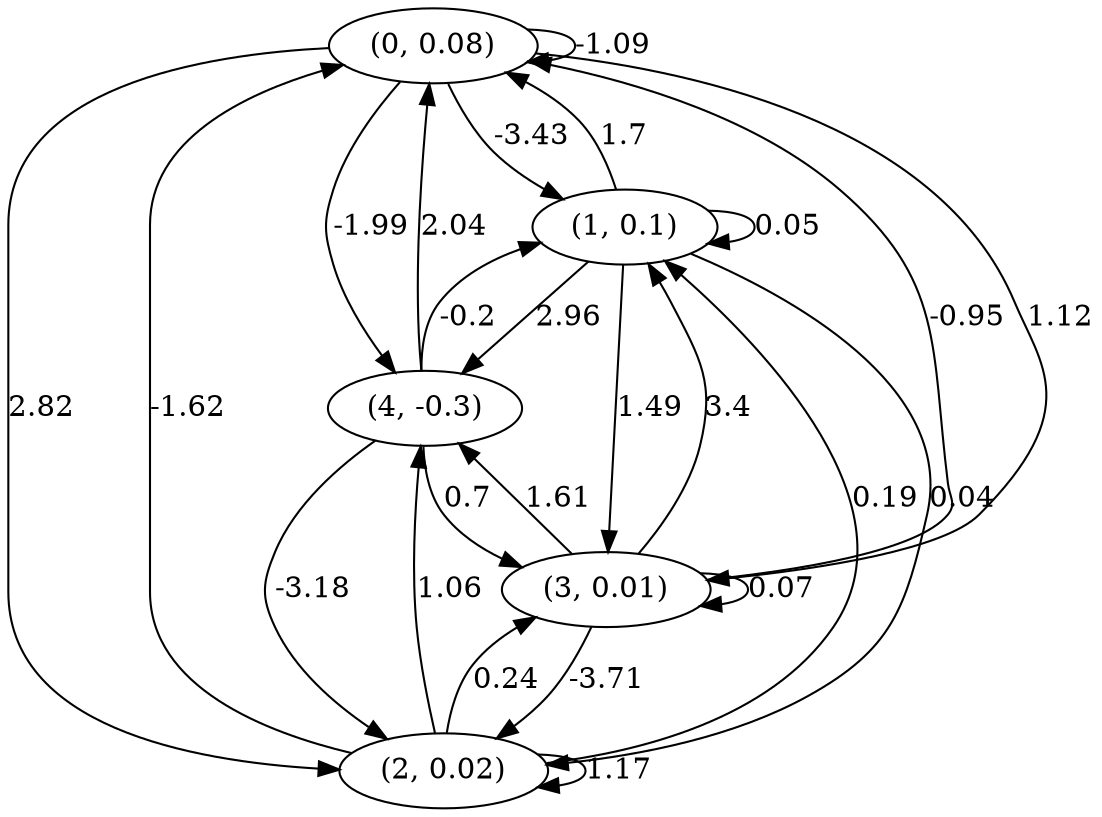 digraph {
    0 [ label = "(0, 0.08)" ]
    1 [ label = "(1, 0.1)" ]
    2 [ label = "(2, 0.02)" ]
    3 [ label = "(3, 0.01)" ]
    4 [ label = "(4, -0.3)" ]
    0 -> 0 [ label = "-1.09" ]
    1 -> 1 [ label = "0.05" ]
    2 -> 2 [ label = "1.17" ]
    3 -> 3 [ label = "0.07" ]
    1 -> 0 [ label = "1.7" ]
    2 -> 0 [ label = "-1.62" ]
    3 -> 0 [ label = "-0.95" ]
    4 -> 0 [ label = "2.04" ]
    0 -> 1 [ label = "-3.43" ]
    2 -> 1 [ label = "0.19" ]
    3 -> 1 [ label = "3.4" ]
    4 -> 1 [ label = "-0.2" ]
    0 -> 2 [ label = "2.82" ]
    1 -> 2 [ label = "0.04" ]
    3 -> 2 [ label = "-3.71" ]
    4 -> 2 [ label = "-3.18" ]
    0 -> 3 [ label = "1.12" ]
    1 -> 3 [ label = "1.49" ]
    2 -> 3 [ label = "0.24" ]
    4 -> 3 [ label = "0.7" ]
    0 -> 4 [ label = "-1.99" ]
    1 -> 4 [ label = "2.96" ]
    2 -> 4 [ label = "1.06" ]
    3 -> 4 [ label = "1.61" ]
}

